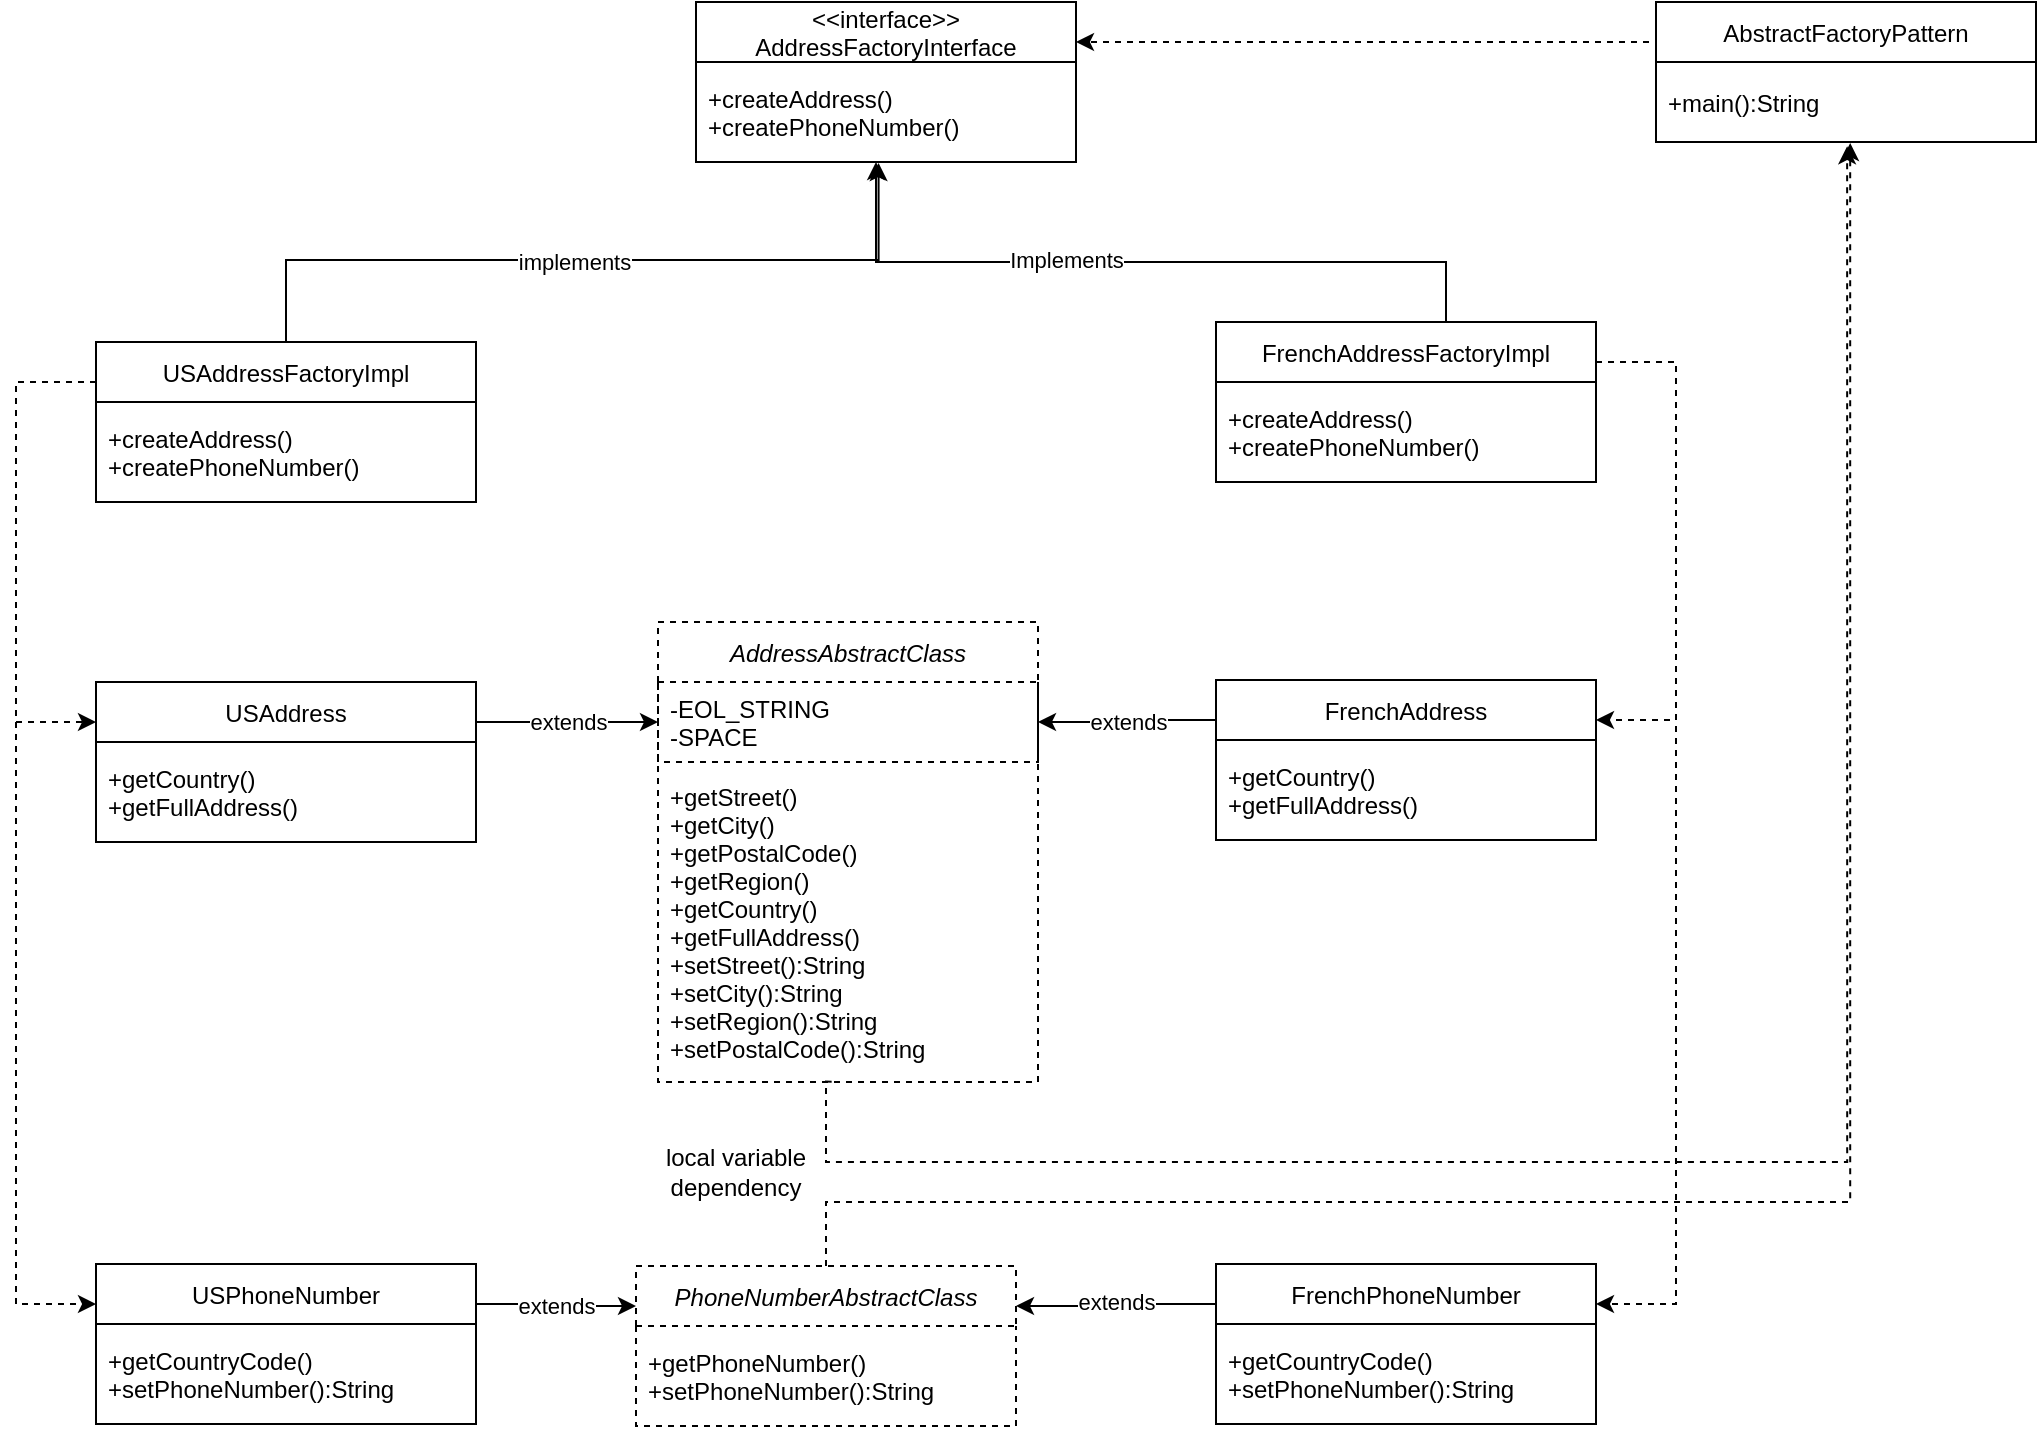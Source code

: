 <mxfile version="20.3.0" type="device"><diagram name="Page-1" id="c37626ed-c26b-45fb-9056-f9ebc6bb27b6"><mxGraphModel dx="1117" dy="804" grid="1" gridSize="10" guides="1" tooltips="1" connect="1" arrows="1" fold="1" page="1" pageScale="1" pageWidth="1100" pageHeight="850" background="none" math="0" shadow="0"><root><mxCell id="0"/><mxCell id="1" parent="0"/><mxCell id="WTavVQ3OG4Ke6jMt4sxN-46" style="edgeStyle=orthogonalEdgeStyle;rounded=0;orthogonalLoop=1;jettySize=auto;html=1;exitX=0;exitY=0.25;exitDx=0;exitDy=0;entryX=0;entryY=0.25;entryDx=0;entryDy=0;dashed=1;" parent="1" source="evrL80drbmnIfJDd2jKB-1" target="evrL80drbmnIfJDd2jKB-12" edge="1"><mxGeometry relative="1" as="geometry"><Array as="points"><mxPoint x="40" y="210"/><mxPoint x="40" y="380"/></Array></mxGeometry></mxCell><mxCell id="WTavVQ3OG4Ke6jMt4sxN-47" style="edgeStyle=orthogonalEdgeStyle;rounded=0;orthogonalLoop=1;jettySize=auto;html=1;exitX=0;exitY=0.25;exitDx=0;exitDy=0;entryX=0;entryY=0.25;entryDx=0;entryDy=0;dashed=1;" parent="1" source="evrL80drbmnIfJDd2jKB-1" target="l3IwqbRnFfLZwOfgqRGA-12" edge="1"><mxGeometry relative="1" as="geometry"><Array as="points"><mxPoint x="40" y="210"/><mxPoint x="40" y="671"/></Array></mxGeometry></mxCell><mxCell id="WTavVQ3OG4Ke6jMt4sxN-58" style="edgeStyle=orthogonalEdgeStyle;rounded=0;orthogonalLoop=1;jettySize=auto;html=1;exitX=0.5;exitY=0;exitDx=0;exitDy=0;entryX=0.491;entryY=1.03;entryDx=0;entryDy=0;entryPerimeter=0;" parent="1" source="evrL80drbmnIfJDd2jKB-1" edge="1"><mxGeometry relative="1" as="geometry"><mxPoint x="-57" y="333" as="sourcePoint"/><mxPoint x="471.29" y="100.5" as="targetPoint"/><Array as="points"><mxPoint x="175" y="149"/><mxPoint x="471" y="149"/></Array></mxGeometry></mxCell><mxCell id="WTavVQ3OG4Ke6jMt4sxN-59" value="implements" style="edgeLabel;html=1;align=center;verticalAlign=middle;resizable=0;points=[];" parent="WTavVQ3OG4Ke6jMt4sxN-58" vertex="1" connectable="0"><mxGeometry x="0.105" y="1" relative="1" as="geometry"><mxPoint x="-28" y="2" as="offset"/></mxGeometry></mxCell><mxCell id="evrL80drbmnIfJDd2jKB-1" value="USAddressFactoryImpl" style="swimlane;fontStyle=0;childLayout=stackLayout;horizontal=1;startSize=30;horizontalStack=0;resizeParent=1;resizeParentMax=0;resizeLast=0;collapsible=1;marginBottom=0;" parent="1" vertex="1"><mxGeometry x="80" y="190" width="190" height="80" as="geometry"/></mxCell><mxCell id="l3IwqbRnFfLZwOfgqRGA-6" value="+createAddress()&#10;+createPhoneNumber()" style="text;strokeColor=none;fillColor=none;align=left;verticalAlign=middle;spacingLeft=4;spacingRight=4;overflow=hidden;points=[[0,0.5],[1,0.5]];portConstraint=eastwest;rotatable=0;" parent="evrL80drbmnIfJDd2jKB-1" vertex="1"><mxGeometry y="30" width="190" height="50" as="geometry"/></mxCell><mxCell id="WTavVQ3OG4Ke6jMt4sxN-53" value="extends" style="edgeStyle=orthogonalEdgeStyle;rounded=0;orthogonalLoop=1;jettySize=auto;html=1;exitX=1;exitY=0.25;exitDx=0;exitDy=0;entryX=0;entryY=0.5;entryDx=0;entryDy=0;" parent="1" source="evrL80drbmnIfJDd2jKB-12" target="l3IwqbRnFfLZwOfgqRGA-25" edge="1"><mxGeometry relative="1" as="geometry"><mxPoint x="360" y="404" as="targetPoint"/></mxGeometry></mxCell><mxCell id="evrL80drbmnIfJDd2jKB-12" value="USAddress" style="swimlane;fontStyle=0;childLayout=stackLayout;horizontal=1;startSize=30;horizontalStack=0;resizeParent=1;resizeParentMax=0;resizeLast=0;collapsible=1;marginBottom=0;" parent="1" vertex="1"><mxGeometry x="80" y="360" width="190" height="80" as="geometry"/></mxCell><mxCell id="l3IwqbRnFfLZwOfgqRGA-19" value="+getCountry()&#10;+getFullAddress()" style="text;strokeColor=none;fillColor=none;align=left;verticalAlign=middle;spacingLeft=4;spacingRight=4;overflow=hidden;points=[[0,0.5],[1,0.5]];portConstraint=eastwest;rotatable=0;" parent="evrL80drbmnIfJDd2jKB-12" vertex="1"><mxGeometry y="30" width="190" height="50" as="geometry"/></mxCell><mxCell id="evrL80drbmnIfJDd2jKB-25" value="local variable dependency" style="text;html=1;strokeColor=none;fillColor=none;align=center;verticalAlign=middle;whiteSpace=wrap;rounded=0;" parent="1" vertex="1"><mxGeometry x="350" y="590" width="100" height="30" as="geometry"/></mxCell><mxCell id="l3IwqbRnFfLZwOfgqRGA-1" value="&lt;&lt;interface&gt;&gt;&#10;AddressFactoryInterface" style="swimlane;fontStyle=0;childLayout=stackLayout;horizontal=1;startSize=30;horizontalStack=0;resizeParent=1;resizeParentMax=0;resizeLast=0;collapsible=1;marginBottom=0;" parent="1" vertex="1"><mxGeometry x="380" y="20" width="190" height="80" as="geometry"/></mxCell><mxCell id="l3IwqbRnFfLZwOfgqRGA-3" value="+createAddress()&#10;+createPhoneNumber()" style="text;strokeColor=none;fillColor=none;align=left;verticalAlign=middle;spacingLeft=4;spacingRight=4;overflow=hidden;points=[[0,0.5],[1,0.5]];portConstraint=eastwest;rotatable=0;" parent="l3IwqbRnFfLZwOfgqRGA-1" vertex="1"><mxGeometry y="30" width="190" height="50" as="geometry"/></mxCell><mxCell id="WTavVQ3OG4Ke6jMt4sxN-41" style="edgeStyle=orthogonalEdgeStyle;rounded=0;orthogonalLoop=1;jettySize=auto;html=1;exitX=0.5;exitY=0;exitDx=0;exitDy=0;" parent="1" source="l3IwqbRnFfLZwOfgqRGA-8" edge="1"><mxGeometry relative="1" as="geometry"><mxPoint x="470" y="100" as="targetPoint"/><Array as="points"><mxPoint x="755" y="150"/><mxPoint x="470" y="150"/></Array></mxGeometry></mxCell><mxCell id="WTavVQ3OG4Ke6jMt4sxN-43" value="Implements" style="edgeLabel;html=1;align=center;verticalAlign=middle;resizable=0;points=[];" parent="WTavVQ3OG4Ke6jMt4sxN-41" vertex="1" connectable="0"><mxGeometry x="0.481" y="-1" relative="1" as="geometry"><mxPoint x="45" as="offset"/></mxGeometry></mxCell><mxCell id="WTavVQ3OG4Ke6jMt4sxN-48" style="edgeStyle=orthogonalEdgeStyle;rounded=0;orthogonalLoop=1;jettySize=auto;html=1;exitX=1;exitY=0.25;exitDx=0;exitDy=0;entryX=1;entryY=0.25;entryDx=0;entryDy=0;dashed=1;" parent="1" source="l3IwqbRnFfLZwOfgqRGA-8" target="l3IwqbRnFfLZwOfgqRGA-13" edge="1"><mxGeometry relative="1" as="geometry"><mxPoint x="874" y="355.0" as="sourcePoint"/><Array as="points"><mxPoint x="870" y="200"/><mxPoint x="870" y="379"/></Array></mxGeometry></mxCell><mxCell id="WTavVQ3OG4Ke6jMt4sxN-64" style="edgeStyle=orthogonalEdgeStyle;rounded=0;orthogonalLoop=1;jettySize=auto;html=1;exitX=1;exitY=0.25;exitDx=0;exitDy=0;entryX=1;entryY=0.25;entryDx=0;entryDy=0;dashed=1;" parent="1" source="l3IwqbRnFfLZwOfgqRGA-8" target="l3IwqbRnFfLZwOfgqRGA-14" edge="1"><mxGeometry relative="1" as="geometry"><Array as="points"><mxPoint x="870" y="200"/><mxPoint x="870" y="671"/></Array></mxGeometry></mxCell><mxCell id="l3IwqbRnFfLZwOfgqRGA-8" value="FrenchAddressFactoryImpl" style="swimlane;fontStyle=0;childLayout=stackLayout;horizontal=1;startSize=30;horizontalStack=0;resizeParent=1;resizeParentMax=0;resizeLast=0;collapsible=1;marginBottom=0;" parent="1" vertex="1"><mxGeometry x="640" y="180" width="190" height="80" as="geometry"/></mxCell><mxCell id="l3IwqbRnFfLZwOfgqRGA-9" value="+createAddress()&#10;+createPhoneNumber()" style="text;strokeColor=none;fillColor=none;align=left;verticalAlign=middle;spacingLeft=4;spacingRight=4;overflow=hidden;points=[[0,0.5],[1,0.5]];portConstraint=eastwest;rotatable=0;" parent="l3IwqbRnFfLZwOfgqRGA-8" vertex="1"><mxGeometry y="30" width="190" height="50" as="geometry"/></mxCell><mxCell id="WTavVQ3OG4Ke6jMt4sxN-54" value="extends" style="edgeStyle=orthogonalEdgeStyle;rounded=0;orthogonalLoop=1;jettySize=auto;html=1;exitX=0;exitY=0.25;exitDx=0;exitDy=0;entryX=1;entryY=0.5;entryDx=0;entryDy=0;" parent="1" source="l3IwqbRnFfLZwOfgqRGA-13" target="l3IwqbRnFfLZwOfgqRGA-25" edge="1"><mxGeometry relative="1" as="geometry"/></mxCell><mxCell id="l3IwqbRnFfLZwOfgqRGA-13" value="FrenchAddress" style="swimlane;fontStyle=0;childLayout=stackLayout;horizontal=1;startSize=30;horizontalStack=0;resizeParent=1;resizeParentMax=0;resizeLast=0;collapsible=1;marginBottom=0;" parent="1" vertex="1"><mxGeometry x="640" y="359" width="190" height="80" as="geometry"/></mxCell><mxCell id="l3IwqbRnFfLZwOfgqRGA-20" value="+getCountry()&#10;+getFullAddress()" style="text;strokeColor=none;fillColor=none;align=left;verticalAlign=middle;spacingLeft=4;spacingRight=4;overflow=hidden;points=[[0,0.5],[1,0.5]];portConstraint=eastwest;rotatable=0;" parent="l3IwqbRnFfLZwOfgqRGA-13" vertex="1"><mxGeometry y="30" width="190" height="50" as="geometry"/></mxCell><mxCell id="WTavVQ3OG4Ke6jMt4sxN-56" style="edgeStyle=orthogonalEdgeStyle;rounded=0;orthogonalLoop=1;jettySize=auto;html=1;exitX=0;exitY=0.25;exitDx=0;exitDy=0;entryX=1;entryY=0.25;entryDx=0;entryDy=0;" parent="1" source="l3IwqbRnFfLZwOfgqRGA-14" target="WTavVQ3OG4Ke6jMt4sxN-1" edge="1"><mxGeometry relative="1" as="geometry"/></mxCell><mxCell id="WTavVQ3OG4Ke6jMt4sxN-57" value="extends" style="edgeLabel;html=1;align=center;verticalAlign=middle;resizable=0;points=[];" parent="WTavVQ3OG4Ke6jMt4sxN-56" vertex="1" connectable="0"><mxGeometry x="-0.306" y="-1" relative="1" as="geometry"><mxPoint x="-15" as="offset"/></mxGeometry></mxCell><mxCell id="l3IwqbRnFfLZwOfgqRGA-14" value="FrenchPhoneNumber" style="swimlane;fontStyle=0;childLayout=stackLayout;horizontal=1;startSize=30;horizontalStack=0;resizeParent=1;resizeParentMax=0;resizeLast=0;collapsible=1;marginBottom=0;" parent="1" vertex="1"><mxGeometry x="640" y="651" width="190" height="80" as="geometry"/></mxCell><mxCell id="l3IwqbRnFfLZwOfgqRGA-15" value="+getCountryCode()&#10;+setPhoneNumber():String" style="text;strokeColor=none;fillColor=none;align=left;verticalAlign=middle;spacingLeft=4;spacingRight=4;overflow=hidden;points=[[0,0.5],[1,0.5]];portConstraint=eastwest;rotatable=0;" parent="l3IwqbRnFfLZwOfgqRGA-14" vertex="1"><mxGeometry y="30" width="190" height="50" as="geometry"/></mxCell><mxCell id="WTavVQ3OG4Ke6jMt4sxN-55" value="extends" style="edgeStyle=orthogonalEdgeStyle;rounded=0;orthogonalLoop=1;jettySize=auto;html=1;exitX=1;exitY=0.25;exitDx=0;exitDy=0;entryX=0;entryY=0.25;entryDx=0;entryDy=0;" parent="1" source="l3IwqbRnFfLZwOfgqRGA-12" target="WTavVQ3OG4Ke6jMt4sxN-1" edge="1"><mxGeometry relative="1" as="geometry"/></mxCell><mxCell id="l3IwqbRnFfLZwOfgqRGA-12" value="USPhoneNumber" style="swimlane;fontStyle=0;childLayout=stackLayout;horizontal=1;startSize=30;horizontalStack=0;resizeParent=1;resizeParentMax=0;resizeLast=0;collapsible=1;marginBottom=0;" parent="1" vertex="1"><mxGeometry x="80" y="651" width="190" height="80" as="geometry"/></mxCell><mxCell id="l3IwqbRnFfLZwOfgqRGA-18" value="+getCountryCode()&#10;+setPhoneNumber():String" style="text;strokeColor=none;fillColor=none;align=left;verticalAlign=middle;spacingLeft=4;spacingRight=4;overflow=hidden;points=[[0,0.5],[1,0.5]];portConstraint=eastwest;rotatable=0;" parent="l3IwqbRnFfLZwOfgqRGA-12" vertex="1"><mxGeometry y="30" width="190" height="50" as="geometry"/></mxCell><mxCell id="WTavVQ3OG4Ke6jMt4sxN-66" style="edgeStyle=orthogonalEdgeStyle;rounded=0;orthogonalLoop=1;jettySize=auto;html=1;exitX=0.457;exitY=0.999;exitDx=0;exitDy=0;entryX=0.503;entryY=1.052;entryDx=0;entryDy=0;entryPerimeter=0;dashed=1;exitPerimeter=0;" parent="1" source="l3IwqbRnFfLZwOfgqRGA-24" target="WTavVQ3OG4Ke6jMt4sxN-6" edge="1"><mxGeometry relative="1" as="geometry"><Array as="points"><mxPoint x="445" y="560"/><mxPoint x="445" y="600"/><mxPoint x="956" y="600"/></Array></mxGeometry></mxCell><mxCell id="l3IwqbRnFfLZwOfgqRGA-23" value="AddressAbstractClass" style="swimlane;fontStyle=2;childLayout=stackLayout;horizontal=1;startSize=30;horizontalStack=0;resizeParent=1;resizeParentMax=0;resizeLast=0;collapsible=1;marginBottom=0;strokeColor=default;dashed=1;" parent="1" vertex="1"><mxGeometry x="361" y="330" width="190" height="230" as="geometry"/></mxCell><mxCell id="l3IwqbRnFfLZwOfgqRGA-25" value="-EOL_STRING&#10;-SPACE" style="text;strokeColor=default;fillColor=none;align=left;verticalAlign=middle;spacingLeft=4;spacingRight=4;overflow=hidden;points=[[0,0.5],[1,0.5]];portConstraint=eastwest;rotatable=0;dashed=1;" parent="l3IwqbRnFfLZwOfgqRGA-23" vertex="1"><mxGeometry y="30" width="190" height="40" as="geometry"/></mxCell><mxCell id="l3IwqbRnFfLZwOfgqRGA-24" value="+getStreet()&#10;+getCity()&#10;+getPostalCode()&#10;+getRegion()&#10;+getCountry()&#10;+getFullAddress()&#10;+setStreet():String&#10;+setCity():String&#10;+setRegion():String&#10;+setPostalCode():String" style="text;strokeColor=none;fillColor=none;align=left;verticalAlign=middle;spacingLeft=4;spacingRight=4;overflow=hidden;points=[[0,0.5],[1,0.5]];portConstraint=eastwest;rotatable=0;" parent="l3IwqbRnFfLZwOfgqRGA-23" vertex="1"><mxGeometry y="70" width="190" height="160" as="geometry"/></mxCell><mxCell id="WTavVQ3OG4Ke6jMt4sxN-67" style="edgeStyle=orthogonalEdgeStyle;rounded=0;orthogonalLoop=1;jettySize=auto;html=1;exitX=0.5;exitY=0;exitDx=0;exitDy=0;entryX=0.511;entryY=1.013;entryDx=0;entryDy=0;entryPerimeter=0;dashed=1;" parent="1" source="WTavVQ3OG4Ke6jMt4sxN-1" target="WTavVQ3OG4Ke6jMt4sxN-6" edge="1"><mxGeometry relative="1" as="geometry"><Array as="points"><mxPoint x="445" y="620"/><mxPoint x="957" y="620"/></Array></mxGeometry></mxCell><mxCell id="WTavVQ3OG4Ke6jMt4sxN-1" value="PhoneNumberAbstractClass" style="swimlane;fontStyle=2;childLayout=stackLayout;horizontal=1;startSize=30;horizontalStack=0;resizeParent=1;resizeParentMax=0;resizeLast=0;collapsible=1;marginBottom=0;strokeColor=default;dashed=1;" parent="1" vertex="1"><mxGeometry x="350" y="652" width="190" height="80" as="geometry"/></mxCell><mxCell id="WTavVQ3OG4Ke6jMt4sxN-3" value="+getPhoneNumber()&#10;+setPhoneNumber():String" style="text;strokeColor=none;fillColor=none;align=left;verticalAlign=middle;spacingLeft=4;spacingRight=4;overflow=hidden;points=[[0,0.5],[1,0.5]];portConstraint=eastwest;rotatable=0;dashed=1;" parent="WTavVQ3OG4Ke6jMt4sxN-1" vertex="1"><mxGeometry y="30" width="190" height="50" as="geometry"/></mxCell><mxCell id="WTavVQ3OG4Ke6jMt4sxN-65" style="edgeStyle=orthogonalEdgeStyle;rounded=0;orthogonalLoop=1;jettySize=auto;html=1;exitX=0;exitY=0.25;exitDx=0;exitDy=0;entryX=1;entryY=0.25;entryDx=0;entryDy=0;dashed=1;" parent="1" source="WTavVQ3OG4Ke6jMt4sxN-5" target="l3IwqbRnFfLZwOfgqRGA-1" edge="1"><mxGeometry relative="1" as="geometry"><Array as="points"><mxPoint x="860" y="40"/></Array></mxGeometry></mxCell><mxCell id="WTavVQ3OG4Ke6jMt4sxN-5" value="AbstractFactoryPattern" style="swimlane;fontStyle=0;childLayout=stackLayout;horizontal=1;startSize=30;horizontalStack=0;resizeParent=1;resizeParentMax=0;resizeLast=0;collapsible=1;marginBottom=0;" parent="1" vertex="1"><mxGeometry x="860" y="20" width="190" height="70" as="geometry"/></mxCell><mxCell id="WTavVQ3OG4Ke6jMt4sxN-6" value="+main():String" style="text;strokeColor=none;fillColor=none;align=left;verticalAlign=middle;spacingLeft=4;spacingRight=4;overflow=hidden;points=[[0,0.5],[1,0.5]];portConstraint=eastwest;rotatable=0;" parent="WTavVQ3OG4Ke6jMt4sxN-5" vertex="1"><mxGeometry y="30" width="190" height="40" as="geometry"/></mxCell></root></mxGraphModel></diagram></mxfile>